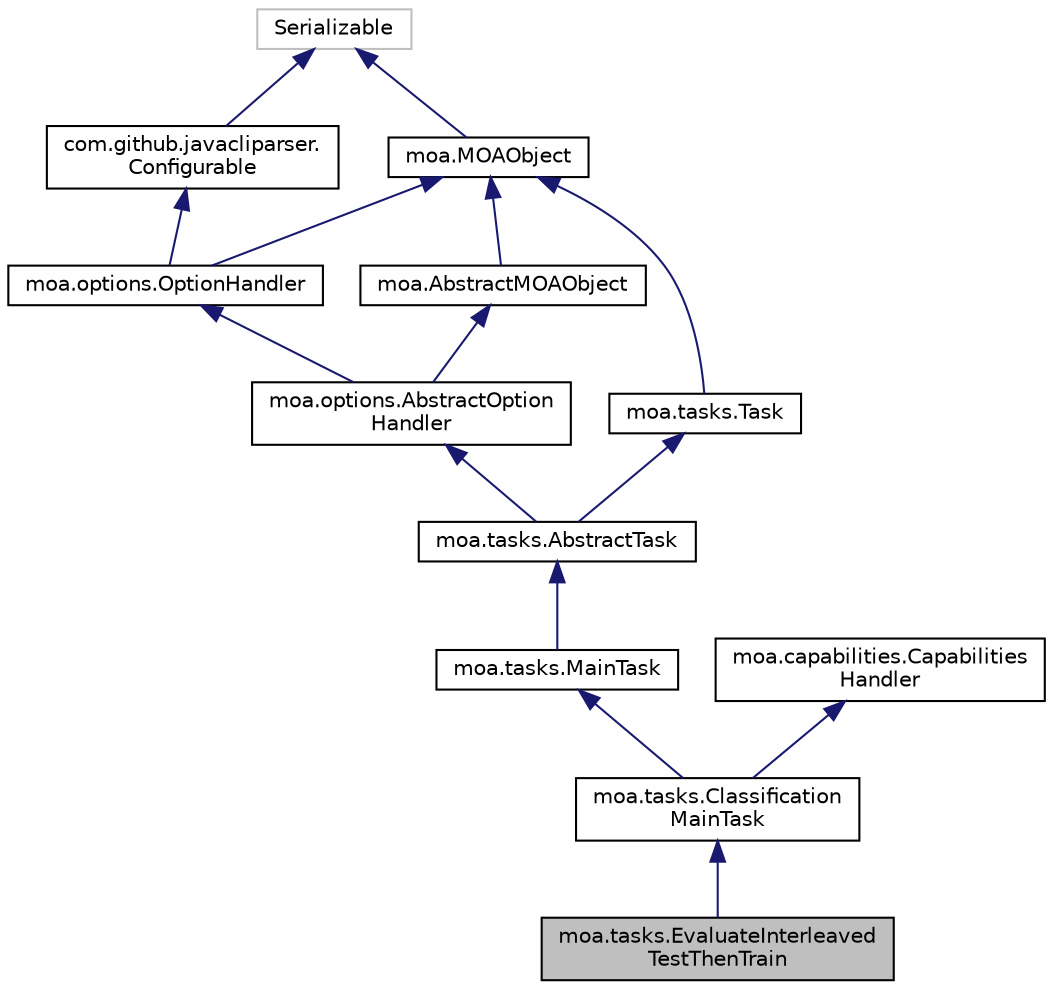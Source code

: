 digraph "moa.tasks.EvaluateInterleavedTestThenTrain"
{
 // LATEX_PDF_SIZE
  edge [fontname="Helvetica",fontsize="10",labelfontname="Helvetica",labelfontsize="10"];
  node [fontname="Helvetica",fontsize="10",shape=record];
  Node1 [label="moa.tasks.EvaluateInterleaved\lTestThenTrain",height=0.2,width=0.4,color="black", fillcolor="grey75", style="filled", fontcolor="black",tooltip=" "];
  Node2 -> Node1 [dir="back",color="midnightblue",fontsize="10",style="solid",fontname="Helvetica"];
  Node2 [label="moa.tasks.Classification\lMainTask",height=0.2,width=0.4,color="black", fillcolor="white", style="filled",URL="$classmoa_1_1tasks_1_1_classification_main_task.html",tooltip=" "];
  Node3 -> Node2 [dir="back",color="midnightblue",fontsize="10",style="solid",fontname="Helvetica"];
  Node3 [label="moa.tasks.MainTask",height=0.2,width=0.4,color="black", fillcolor="white", style="filled",URL="$classmoa_1_1tasks_1_1_main_task.html",tooltip=" "];
  Node4 -> Node3 [dir="back",color="midnightblue",fontsize="10",style="solid",fontname="Helvetica"];
  Node4 [label="moa.tasks.AbstractTask",height=0.2,width=0.4,color="black", fillcolor="white", style="filled",URL="$classmoa_1_1tasks_1_1_abstract_task.html",tooltip=" "];
  Node5 -> Node4 [dir="back",color="midnightblue",fontsize="10",style="solid",fontname="Helvetica"];
  Node5 [label="moa.options.AbstractOption\lHandler",height=0.2,width=0.4,color="black", fillcolor="white", style="filled",URL="$classmoa_1_1options_1_1_abstract_option_handler.html",tooltip=" "];
  Node6 -> Node5 [dir="back",color="midnightblue",fontsize="10",style="solid",fontname="Helvetica"];
  Node6 [label="moa.AbstractMOAObject",height=0.2,width=0.4,color="black", fillcolor="white", style="filled",URL="$classmoa_1_1_abstract_m_o_a_object.html",tooltip=" "];
  Node7 -> Node6 [dir="back",color="midnightblue",fontsize="10",style="solid",fontname="Helvetica"];
  Node7 [label="moa.MOAObject",height=0.2,width=0.4,color="black", fillcolor="white", style="filled",URL="$interfacemoa_1_1_m_o_a_object.html",tooltip=" "];
  Node8 -> Node7 [dir="back",color="midnightblue",fontsize="10",style="solid",fontname="Helvetica"];
  Node8 [label="Serializable",height=0.2,width=0.4,color="grey75", fillcolor="white", style="filled",tooltip=" "];
  Node9 -> Node5 [dir="back",color="midnightblue",fontsize="10",style="solid",fontname="Helvetica"];
  Node9 [label="moa.options.OptionHandler",height=0.2,width=0.4,color="black", fillcolor="white", style="filled",URL="$interfacemoa_1_1options_1_1_option_handler.html",tooltip=" "];
  Node7 -> Node9 [dir="back",color="midnightblue",fontsize="10",style="solid",fontname="Helvetica"];
  Node10 -> Node9 [dir="back",color="midnightblue",fontsize="10",style="solid",fontname="Helvetica"];
  Node10 [label="com.github.javacliparser.\lConfigurable",height=0.2,width=0.4,color="black", fillcolor="white", style="filled",URL="$interfacecom_1_1github_1_1javacliparser_1_1_configurable.html",tooltip=" "];
  Node8 -> Node10 [dir="back",color="midnightblue",fontsize="10",style="solid",fontname="Helvetica"];
  Node11 -> Node4 [dir="back",color="midnightblue",fontsize="10",style="solid",fontname="Helvetica"];
  Node11 [label="moa.tasks.Task",height=0.2,width=0.4,color="black", fillcolor="white", style="filled",URL="$interfacemoa_1_1tasks_1_1_task.html",tooltip=" "];
  Node7 -> Node11 [dir="back",color="midnightblue",fontsize="10",style="solid",fontname="Helvetica"];
  Node12 -> Node2 [dir="back",color="midnightblue",fontsize="10",style="solid",fontname="Helvetica"];
  Node12 [label="moa.capabilities.Capabilities\lHandler",height=0.2,width=0.4,color="black", fillcolor="white", style="filled",URL="$interfacemoa_1_1capabilities_1_1_capabilities_handler.html",tooltip=" "];
}
